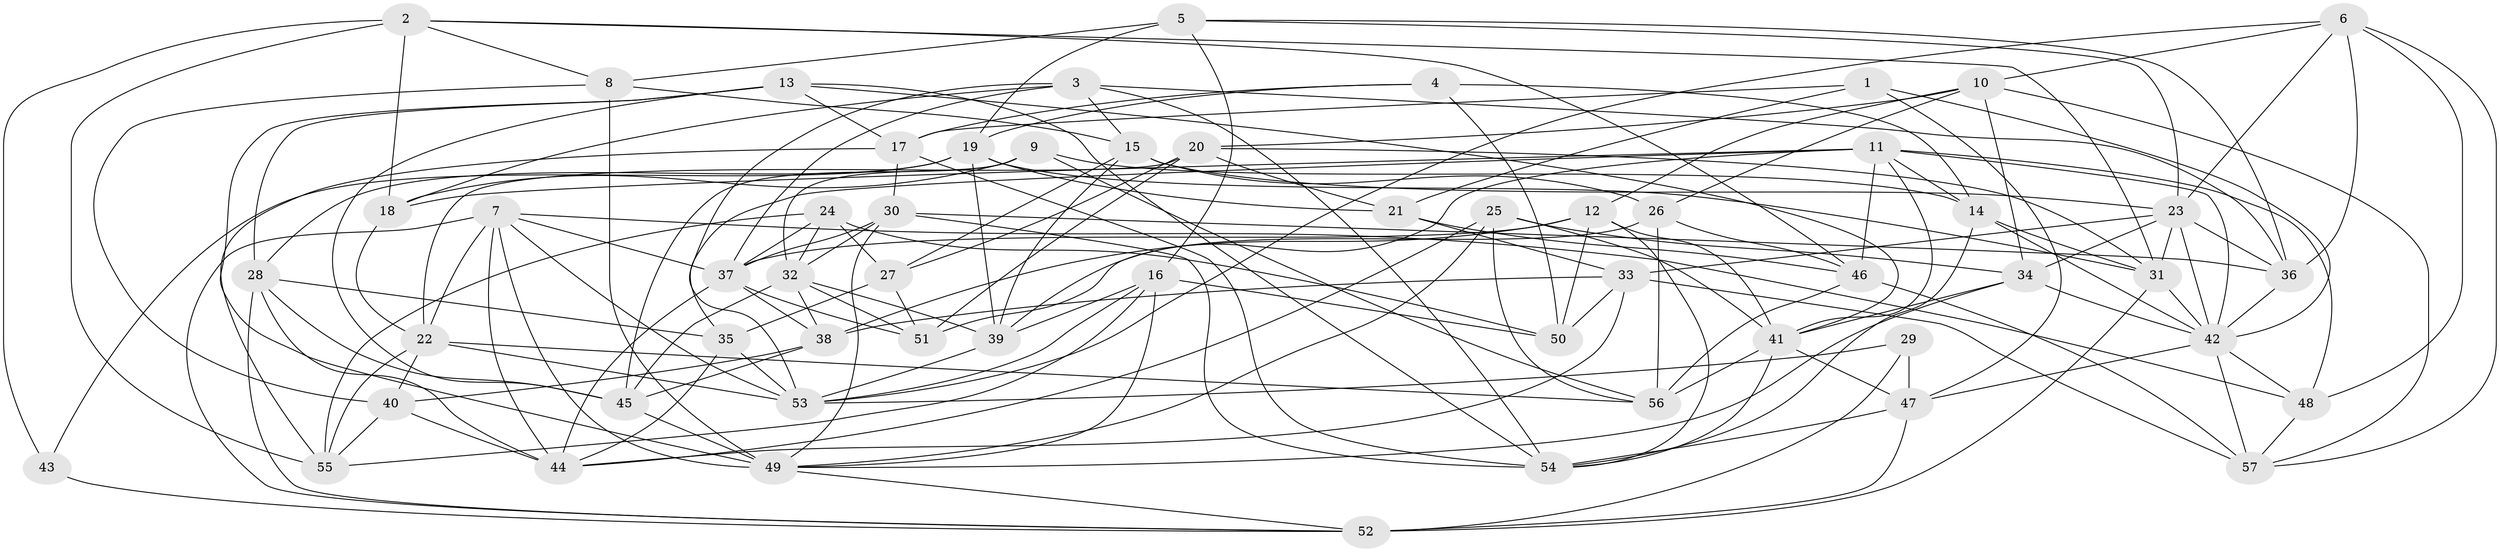 // original degree distribution, {4: 1.0}
// Generated by graph-tools (version 1.1) at 2025/38/03/04/25 23:38:08]
// undirected, 57 vertices, 172 edges
graph export_dot {
  node [color=gray90,style=filled];
  1;
  2;
  3;
  4;
  5;
  6;
  7;
  8;
  9;
  10;
  11;
  12;
  13;
  14;
  15;
  16;
  17;
  18;
  19;
  20;
  21;
  22;
  23;
  24;
  25;
  26;
  27;
  28;
  29;
  30;
  31;
  32;
  33;
  34;
  35;
  36;
  37;
  38;
  39;
  40;
  41;
  42;
  43;
  44;
  45;
  46;
  47;
  48;
  49;
  50;
  51;
  52;
  53;
  54;
  55;
  56;
  57;
  1 -- 17 [weight=1.0];
  1 -- 21 [weight=1.0];
  1 -- 42 [weight=1.0];
  1 -- 47 [weight=1.0];
  2 -- 8 [weight=1.0];
  2 -- 18 [weight=1.0];
  2 -- 31 [weight=1.0];
  2 -- 43 [weight=1.0];
  2 -- 46 [weight=1.0];
  2 -- 55 [weight=1.0];
  3 -- 15 [weight=1.0];
  3 -- 18 [weight=1.0];
  3 -- 36 [weight=1.0];
  3 -- 37 [weight=1.0];
  3 -- 53 [weight=1.0];
  3 -- 54 [weight=1.0];
  4 -- 14 [weight=1.0];
  4 -- 17 [weight=1.0];
  4 -- 19 [weight=1.0];
  4 -- 50 [weight=1.0];
  5 -- 8 [weight=1.0];
  5 -- 16 [weight=1.0];
  5 -- 19 [weight=2.0];
  5 -- 23 [weight=1.0];
  5 -- 36 [weight=1.0];
  6 -- 10 [weight=1.0];
  6 -- 23 [weight=1.0];
  6 -- 36 [weight=1.0];
  6 -- 48 [weight=1.0];
  6 -- 53 [weight=1.0];
  6 -- 57 [weight=1.0];
  7 -- 22 [weight=1.0];
  7 -- 37 [weight=1.0];
  7 -- 44 [weight=2.0];
  7 -- 48 [weight=1.0];
  7 -- 49 [weight=1.0];
  7 -- 52 [weight=1.0];
  7 -- 53 [weight=1.0];
  8 -- 15 [weight=1.0];
  8 -- 40 [weight=1.0];
  8 -- 49 [weight=2.0];
  9 -- 14 [weight=1.0];
  9 -- 18 [weight=1.0];
  9 -- 32 [weight=2.0];
  9 -- 45 [weight=1.0];
  9 -- 56 [weight=1.0];
  10 -- 12 [weight=1.0];
  10 -- 20 [weight=1.0];
  10 -- 26 [weight=1.0];
  10 -- 34 [weight=1.0];
  10 -- 57 [weight=1.0];
  11 -- 14 [weight=1.0];
  11 -- 18 [weight=2.0];
  11 -- 35 [weight=1.0];
  11 -- 39 [weight=1.0];
  11 -- 41 [weight=1.0];
  11 -- 42 [weight=1.0];
  11 -- 46 [weight=1.0];
  11 -- 48 [weight=2.0];
  12 -- 37 [weight=1.0];
  12 -- 38 [weight=1.0];
  12 -- 41 [weight=1.0];
  12 -- 50 [weight=1.0];
  12 -- 54 [weight=1.0];
  13 -- 17 [weight=1.0];
  13 -- 28 [weight=1.0];
  13 -- 41 [weight=1.0];
  13 -- 45 [weight=1.0];
  13 -- 49 [weight=1.0];
  13 -- 54 [weight=1.0];
  14 -- 31 [weight=1.0];
  14 -- 42 [weight=1.0];
  14 -- 54 [weight=1.0];
  15 -- 23 [weight=1.0];
  15 -- 26 [weight=2.0];
  15 -- 27 [weight=2.0];
  15 -- 39 [weight=1.0];
  16 -- 39 [weight=1.0];
  16 -- 49 [weight=1.0];
  16 -- 50 [weight=1.0];
  16 -- 53 [weight=1.0];
  16 -- 55 [weight=1.0];
  17 -- 30 [weight=1.0];
  17 -- 54 [weight=1.0];
  17 -- 55 [weight=1.0];
  18 -- 22 [weight=1.0];
  19 -- 21 [weight=1.0];
  19 -- 28 [weight=1.0];
  19 -- 31 [weight=1.0];
  19 -- 39 [weight=1.0];
  19 -- 43 [weight=1.0];
  20 -- 21 [weight=1.0];
  20 -- 22 [weight=1.0];
  20 -- 27 [weight=1.0];
  20 -- 31 [weight=1.0];
  20 -- 51 [weight=1.0];
  21 -- 33 [weight=2.0];
  21 -- 46 [weight=1.0];
  22 -- 40 [weight=2.0];
  22 -- 53 [weight=1.0];
  22 -- 55 [weight=1.0];
  22 -- 56 [weight=1.0];
  23 -- 31 [weight=1.0];
  23 -- 33 [weight=1.0];
  23 -- 34 [weight=1.0];
  23 -- 36 [weight=1.0];
  23 -- 42 [weight=1.0];
  24 -- 27 [weight=2.0];
  24 -- 32 [weight=1.0];
  24 -- 37 [weight=1.0];
  24 -- 50 [weight=1.0];
  24 -- 55 [weight=1.0];
  25 -- 34 [weight=1.0];
  25 -- 41 [weight=1.0];
  25 -- 44 [weight=2.0];
  25 -- 49 [weight=1.0];
  25 -- 56 [weight=1.0];
  26 -- 46 [weight=1.0];
  26 -- 51 [weight=1.0];
  26 -- 56 [weight=1.0];
  27 -- 35 [weight=1.0];
  27 -- 51 [weight=2.0];
  28 -- 35 [weight=1.0];
  28 -- 44 [weight=1.0];
  28 -- 45 [weight=1.0];
  28 -- 52 [weight=1.0];
  29 -- 47 [weight=1.0];
  29 -- 52 [weight=2.0];
  29 -- 53 [weight=1.0];
  30 -- 32 [weight=1.0];
  30 -- 36 [weight=1.0];
  30 -- 37 [weight=1.0];
  30 -- 49 [weight=1.0];
  30 -- 54 [weight=1.0];
  31 -- 42 [weight=1.0];
  31 -- 52 [weight=2.0];
  32 -- 38 [weight=1.0];
  32 -- 39 [weight=1.0];
  32 -- 45 [weight=1.0];
  32 -- 51 [weight=1.0];
  33 -- 38 [weight=1.0];
  33 -- 44 [weight=1.0];
  33 -- 50 [weight=2.0];
  33 -- 57 [weight=1.0];
  34 -- 41 [weight=1.0];
  34 -- 42 [weight=1.0];
  34 -- 49 [weight=1.0];
  35 -- 44 [weight=2.0];
  35 -- 53 [weight=1.0];
  36 -- 42 [weight=1.0];
  37 -- 38 [weight=1.0];
  37 -- 44 [weight=1.0];
  37 -- 51 [weight=1.0];
  38 -- 40 [weight=1.0];
  38 -- 45 [weight=1.0];
  39 -- 53 [weight=1.0];
  40 -- 44 [weight=1.0];
  40 -- 55 [weight=1.0];
  41 -- 47 [weight=1.0];
  41 -- 54 [weight=1.0];
  41 -- 56 [weight=1.0];
  42 -- 47 [weight=1.0];
  42 -- 48 [weight=1.0];
  42 -- 57 [weight=1.0];
  43 -- 52 [weight=2.0];
  45 -- 49 [weight=1.0];
  46 -- 56 [weight=1.0];
  46 -- 57 [weight=1.0];
  47 -- 52 [weight=1.0];
  47 -- 54 [weight=1.0];
  48 -- 57 [weight=1.0];
  49 -- 52 [weight=1.0];
}

